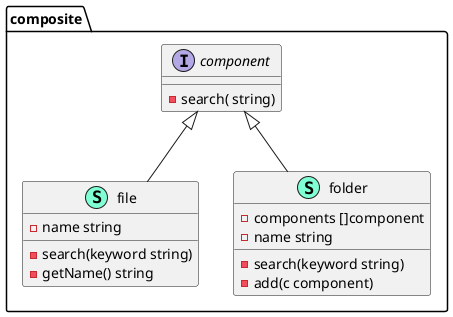 @startuml
namespace composite {
    interface component  {
        - search( string) 

    }
    class file << (S,Aquamarine) >> {
        - name string

        - search(keyword string) 
        - getName() string

    }
    class folder << (S,Aquamarine) >> {
        - components []component
        - name string

        - search(keyword string) 
        - add(c component) 

    }
}

"composite.component" <|-- "composite.file"
"composite.component" <|-- "composite.folder"

@enduml
